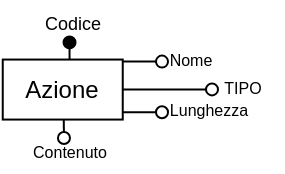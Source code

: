 <mxfile version="24.2.5" type="device">
  <diagram name="Pagina-1" id="QI2gKdlKlqPeXvp3Vsb9">
    <mxGraphModel dx="471" dy="275" grid="1" gridSize="10" guides="1" tooltips="1" connect="1" arrows="1" fold="1" page="1" pageScale="1" pageWidth="827" pageHeight="1169" math="0" shadow="0">
      <root>
        <mxCell id="0" />
        <mxCell id="1" parent="0" />
        <mxCell id="eHO1b44vKgDOq_olpT-i-1" style="edgeStyle=orthogonalEdgeStyle;rounded=0;orthogonalLoop=1;jettySize=auto;html=1;exitX=1;exitY=0.5;exitDx=0;exitDy=0;endArrow=oval;endFill=0;" edge="1" parent="1">
          <mxGeometry relative="1" as="geometry">
            <mxPoint x="350" y="770" as="targetPoint" />
            <mxPoint x="330.37" y="769.78" as="sourcePoint" />
          </mxGeometry>
        </mxCell>
        <mxCell id="eHO1b44vKgDOq_olpT-i-2" value="&lt;font style=&quot;font-size: 9px;&quot;&gt;Codice&lt;/font&gt;" style="text;html=1;align=center;verticalAlign=middle;whiteSpace=wrap;rounded=0;" vertex="1" parent="1">
          <mxGeometry x="284.14" y="739.62" width="42.67" height="20.03" as="geometry" />
        </mxCell>
        <mxCell id="eHO1b44vKgDOq_olpT-i-3" style="edgeStyle=orthogonalEdgeStyle;rounded=0;orthogonalLoop=1;jettySize=auto;html=1;exitX=0.75;exitY=0;exitDx=0;exitDy=0;endArrow=oval;endFill=1;" edge="1" parent="1">
          <mxGeometry relative="1" as="geometry">
            <mxPoint x="305.76" y="776.21" as="sourcePoint" />
            <mxPoint x="303.76" y="760.21" as="targetPoint" />
          </mxGeometry>
        </mxCell>
        <mxCell id="eHO1b44vKgDOq_olpT-i-4" style="edgeStyle=orthogonalEdgeStyle;rounded=0;orthogonalLoop=1;jettySize=auto;html=1;exitX=1.002;exitY=0.878;exitDx=0;exitDy=0;endArrow=oval;endFill=0;exitPerimeter=0;" edge="1" parent="1" source="eHO1b44vKgDOq_olpT-i-9">
          <mxGeometry relative="1" as="geometry">
            <mxPoint x="328.666" y="790.143" as="sourcePoint" />
            <mxPoint x="350" y="795" as="targetPoint" />
          </mxGeometry>
        </mxCell>
        <mxCell id="eHO1b44vKgDOq_olpT-i-5" value="&lt;font style=&quot;font-size: 8px;&quot;&gt;Lunghezza&lt;/font&gt;" style="text;html=1;align=center;verticalAlign=middle;whiteSpace=wrap;rounded=1;strokeColor=none;" vertex="1" parent="1">
          <mxGeometry x="353.5" y="780.94" width="39" height="24" as="geometry" />
        </mxCell>
        <mxCell id="eHO1b44vKgDOq_olpT-i-6" value="&lt;span style=&quot;font-size: 8px;&quot;&gt;Nome&lt;/span&gt;" style="text;html=1;align=center;verticalAlign=middle;whiteSpace=wrap;rounded=1;strokeColor=none;" vertex="1" parent="1">
          <mxGeometry x="345.38" y="756.34" width="39" height="24" as="geometry" />
        </mxCell>
        <mxCell id="eHO1b44vKgDOq_olpT-i-7" value="&lt;span style=&quot;font-size: 8px;&quot;&gt;Contenuto&lt;/span&gt;" style="text;html=1;align=center;verticalAlign=middle;whiteSpace=wrap;rounded=1;strokeColor=none;" vertex="1" parent="1">
          <mxGeometry x="284.14" y="804.26" width="40" height="20" as="geometry" />
        </mxCell>
        <mxCell id="eHO1b44vKgDOq_olpT-i-8" style="edgeStyle=orthogonalEdgeStyle;rounded=0;orthogonalLoop=1;jettySize=auto;html=1;exitX=0.75;exitY=1;exitDx=0;exitDy=0;entryX=0.578;entryY=0.124;entryDx=0;entryDy=0;entryPerimeter=0;endArrow=oval;endFill=0;" edge="1" parent="1">
          <mxGeometry relative="1" as="geometry">
            <mxPoint x="300.87" y="797.54" as="sourcePoint" />
            <mxPoint x="300.99" y="808.009" as="targetPoint" />
          </mxGeometry>
        </mxCell>
        <mxCell id="eHO1b44vKgDOq_olpT-i-9" value="Azione" style="whiteSpace=wrap;html=1;align=center;" vertex="1" parent="1">
          <mxGeometry x="270.37" y="768.78" width="60" height="30" as="geometry" />
        </mxCell>
        <mxCell id="eHO1b44vKgDOq_olpT-i-10" style="edgeStyle=orthogonalEdgeStyle;rounded=0;orthogonalLoop=1;jettySize=auto;html=1;exitX=1.002;exitY=0.878;exitDx=0;exitDy=0;endArrow=oval;endFill=0;exitPerimeter=0;" edge="1" parent="1">
          <mxGeometry relative="1" as="geometry">
            <mxPoint x="330.37" y="783.71" as="sourcePoint" />
            <mxPoint x="375" y="783.71" as="targetPoint" />
          </mxGeometry>
        </mxCell>
        <mxCell id="eHO1b44vKgDOq_olpT-i-11" value="&lt;span style=&quot;font-size: 8px;&quot;&gt;TIPO&lt;/span&gt;" style="text;html=1;align=center;verticalAlign=middle;whiteSpace=wrap;rounded=1;strokeColor=none;" vertex="1" parent="1">
          <mxGeometry x="371.25" y="770" width="39" height="24" as="geometry" />
        </mxCell>
      </root>
    </mxGraphModel>
  </diagram>
</mxfile>
